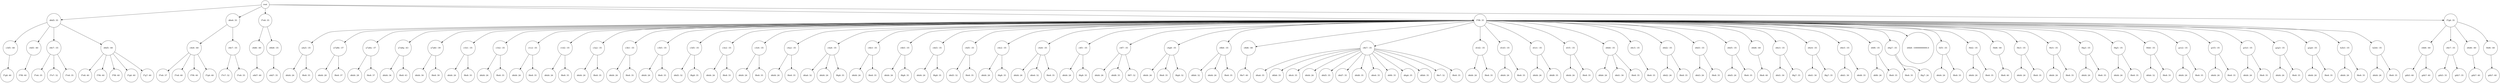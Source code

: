 digraph tree {
	"root" [label="root", shape=circle]
	"2N5/P1P2k2/8/3r4/P1BQ1B2/2N5/5PPP/2KR2NR" [label="d6d5: 35", shape=circle]
	"2N5/P1P2k2/4r3/8/P1BQ1B2/2N5/5PPP/2KR2NR" [label="d6e6: 35", shape=circle]
	"2N1k3/P1P5/3r4/8/P1BQ1B2/2N5/5PPP/2KR2NR" [label="f7e8: 35", shape=circle]
	"2N2k2/P1P5/3r4/8/P1BQ1B2/2N5/5PPP/2KR2NR" [label="f7f8: 35", shape=circle]
	"2N5/P1P5/3r2k1/8/P1BQ1B2/2N5/5PPP/2KR2NR" [label="f7g6: 35", shape=circle]
	"2N5/P1P2k2/8/3N4/P1BQ1B2/8/5PPP/2KR2NR" [label="c3d5: -40", shape=circle]
	"2N5/P1P2k2/8/3B4/P2Q1B2/2N5/5PPP/2KR2NR" [label="c4d5: -40", shape=circle]
	"8/P1P1Nk2/8/3r4/P1BQ1B2/2N5/5PPP/2KR2NR" [label="c8e7: -35", shape=circle]
	"2N5/P1P2k2/8/3Q4/P1B2B2/2N5/5PPP/2KR2NR" [label="d4d5: -40", shape=circle]
	"2N5/P1P2k2/4B3/8/P2Q1B2/2N5/5PPP/2KR2NR" [label="c4e6: -40", shape=circle]
	"8/P1P1Nk2/4r3/8/P1BQ1B2/2N5/5PPP/2KR2NR" [label="c8e7: -35", shape=circle]
	"4k3/P1P5/3N4/8/P1BQ1B2/2N5/5PPP/2KR2NR" [label="c8d6: -40", shape=circle]
	"2N1k2Q/P1P5/3r4/8/P1B2B2/2N5/5PPP/2KR2NR" [label="d4h8: -35", shape=circle]
	"2N2k2/P1P5/3r4/P7/2BQ1B2/2N5/5PPP/2KR2NR" [label="a4a5: -35", shape=circle]
	"B1N2k2/2P5/3r4/8/P1BQ1B2/2N5/5PPP/2KR2NR" [label="a7a8b: -37", shape=circle]
	"N1N2k2/2P5/3r4/8/P1BQ1B2/2N5/5PPP/2KR2NR" [label="a7a8n: -37", shape=circle]
	"Q1N2k2/2P5/3r4/8/P1BQ1B2/2N5/5PPP/2KR2NR" [label="a7a8q: -43", shape=circle]
	"R1N2k2/2P5/3r4/8/P1BQ1B2/2N5/5PPP/2KR2NR" [label="a7a8r: -39", shape=circle]
	"2N2k2/P1P5/3r4/8/P1BQ1B2/2N5/5PPP/1K1R2NR" [label="c1b1: -35", shape=circle]
	"2N2k2/P1P5/3r4/8/P1BQ1B2/2N5/1K3PPP/3R2NR" [label="c1b2: -35", shape=circle]
	"2N2k2/P1P5/3r4/8/P1BQ1B2/2N5/2K2PPP/3R2NR" [label="c1c2: -35", shape=circle]
	"2N2k2/P1P5/3r4/8/P1BQ1B2/2N5/3K1PPP/3R2NR" [label="c1d2: -35", shape=circle]
	"2N2k2/P1P5/3r4/8/P1BQ1B2/8/N4PPP/2KR2NR" [label="c3a2: -35", shape=circle]
	"2N2k2/P1P5/3r4/8/P1BQ1B2/8/5PPP/1NKR2NR" [label="c3b1: -35", shape=circle]
	"2N2k2/P1P5/3r4/1N6/P1BQ1B2/8/5PPP/2KR2NR" [label="c3b5: -35", shape=circle]
	"2N2k2/P1P5/3r4/3N4/P1BQ1B2/8/5PPP/2KR2NR" [label="c3d5: -35", shape=circle]
	"2N2k2/P1P5/3r4/8/P1BQ1B2/8/4NPPP/2KR2NR" [label="c3e2: -35", shape=circle]
	"2N2k2/P1P5/3r4/8/P1BQNB2/8/5PPP/2KR2NR" [label="c3e4: -35", shape=circle]
	"2N2k2/P1P5/3r4/8/P2Q1B2/2N5/B4PPP/2KR2NR" [label="c4a2: -35", shape=circle]
	"2N2k2/P1P5/B2r4/8/P2Q1B2/2N5/5PPP/2KR2NR" [label="c4a6: -35", shape=circle]
	"2N2k2/P1P5/3r4/8/P2Q1B2/1BN5/5PPP/2KR2NR" [label="c4b3: -35", shape=circle]
	"2N2k2/P1P5/3r4/1B6/P2Q1B2/2N5/5PPP/2KR2NR" [label="c4b5: -35", shape=circle]
	"2N2k2/P1P5/3r4/8/P2Q1B2/2NB4/5PPP/2KR2NR" [label="c4d3: -35", shape=circle]
	"2N2k2/P1P5/3r4/3B4/P2Q1B2/2N5/5PPP/2KR2NR" [label="c4d5: -35", shape=circle]
	"2N2k2/P1P5/3r4/8/P2Q1B2/2N5/4BPPP/2KR2NR" [label="c4e2: -35", shape=circle]
	"2N2k2/P1P5/3rB3/8/P2Q1B2/2N5/5PPP/2KR2NR" [label="c4e6: -35", shape=circle]
	"2N2k2/P1P5/3r4/8/P2Q1B2/2N5/5PPP/2KR1BNR" [label="c4f1: -35", shape=circle]
	"2N2k2/P1P2B2/3r4/8/P2Q1B2/2N5/5PPP/2KR2NR" [label="c4f7: -35", shape=circle]
	"2N2kB1/P1P5/3r4/8/P2Q1B2/2N5/5PPP/2KR2NR" [label="c4g8: -35", shape=circle]
	"5k2/P1P5/1N1r4/8/P1BQ1B2/2N5/5PPP/2KR2NR" [label="c8b6: -35", shape=circle]
	"5k2/P1P5/3N4/8/P1BQ1B2/2N5/5PPP/2KR2NR" [label="c8d6: -40", shape=circle]
	"5k2/P1P1N3/3r4/8/P1BQ1B2/2N5/5PPP/2KR2NR" [label="c8e7: -35", shape=circle]
	"2N2k2/P1P5/3r4/8/P1BQ1B2/2N5/3R1PPP/2K3NR" [label="d1d2: -35", shape=circle]
	"2N2k2/P1P5/3r4/8/P1BQ1B2/2NR4/5PPP/2K3NR" [label="d1d3: -35", shape=circle]
	"2N2k2/P1P5/3r4/8/P1BQ1B2/2N5/5PPP/2K1R1NR" [label="d1e1: -35", shape=circle]
	"2N2k2/P1P5/3r4/8/P1BQ1B2/2N5/5PPP/2K2RNR" [label="d1f1: -35", shape=circle]
	"2N2k2/P1P5/1Q1r4/8/P1B2B2/2N5/5PPP/2KR2NR" [label="d4b6: -35", shape=circle]
	"2N2k2/P1P5/3r4/2Q5/P1B2B2/2N5/5PPP/2KR2NR" [label="d4c5: -35", shape=circle]
	"2N2k2/P1P5/3r4/8/P1B2B2/2N5/3Q1PPP/2KR2NR" [label="d4d2: -35", shape=circle]
	"2N2k2/P1P5/3r4/8/P1B2B2/2NQ4/5PPP/2KR2NR" [label="d4d3: -35", shape=circle]
	"2N2k2/P1P5/3r4/3Q4/P1B2B2/2N5/5PPP/2KR2NR" [label="d4d5: -35", shape=circle]
	"2N2k2/P1P5/3Q4/8/P1B2B2/2N5/5PPP/2KR2NR" [label="d4d6: -40", shape=circle]
	"2N2k2/P1P5/3r4/8/P1B2B2/2N1Q3/5PPP/2KR2NR" [label="d4e3: -35", shape=circle]
	"2N2k2/P1P5/3r4/8/P1B1QB2/2N5/5PPP/2KR2NR" [label="d4e4: -35", shape=circle]
	"2N2k2/P1P5/3r4/4Q3/P1B2B2/2N5/5PPP/2KR2NR" [label="d4e5: -35", shape=circle]
	"2N2k2/P1P5/3r1Q2/8/P1B2B2/2N5/5PPP/2KR2NR" [label="d4f6: -35", shape=circle]
	"2N2k2/P1P3Q1/3r4/8/P1B2B2/2N5/5PPP/2KR2NR" [label="d4g7: -35", shape=circle]
	"2N2k1Q/P1P5/3r4/8/P1B2B2/2N5/5PPP/2KR2NR" [label="d4h8: -10000000000.0", shape=circle]
	"2N2k2/P1P5/3r4/8/P1BQ1B2/2N2P2/6PP/2KR2NR" [label="f2f3: -35", shape=circle]
	"2N2k2/P1P5/3r4/8/P1BQ4/2N5/3B1PPP/2KR2NR" [label="f4d2: -35", shape=circle]
	"2N2k2/P1P5/3B4/8/P1BQ4/2N5/5PPP/2KR2NR" [label="f4d6: -40", shape=circle]
	"2N2k2/P1P5/3r4/8/P1BQ4/2N1B3/5PPP/2KR2NR" [label="f4e3: -35", shape=circle]
	"2N2k2/P1P5/3r4/4B3/P1BQ4/2N5/5PPP/2KR2NR" [label="f4e5: -35", shape=circle]
	"2N2k2/P1P5/3r4/8/P1BQ4/2N3B1/5PPP/2KR2NR" [label="f4g3: -35", shape=circle]
	"2N2k2/P1P5/3r4/6B1/P1BQ4/2N5/5PPP/2KR2NR" [label="f4g5: -35", shape=circle]
	"2N2k2/P1P5/3r3B/8/P1BQ4/2N5/5PPP/2KR2NR" [label="f4h6: -35", shape=circle]
	"2N2k2/P1P5/3r4/8/P1BQ1B2/2N5/4NPPP/2KR3R" [label="g1e2: -35", shape=circle]
	"2N2k2/P1P5/3r4/8/P1BQ1B2/2N2N2/5PPP/2KR3R" [label="g1f3: -35", shape=circle]
	"2N2k2/P1P5/3r4/8/P1BQ1B2/2N4N/5PPP/2KR3R" [label="g1h3: -35", shape=circle]
	"2N2k2/P1P5/3r4/8/P1BQ1B2/2N3P1/5P1P/2KR2NR" [label="g2g3: -35", shape=circle]
	"2N2k2/P1P5/3r4/8/P1BQ1BP1/2N5/5P1P/2KR2NR" [label="g2g4: -35", shape=circle]
	"2N2k2/P1P5/3r4/8/P1BQ1B2/2N4P/5PP1/2KR2NR" [label="h2h3: -35", shape=circle]
	"2N2k2/P1P5/3r4/8/P1BQ1B1P/2N5/5PP1/2KR2NR" [label="h2h4: -35", shape=circle]
	"8/P1P5/3N2k1/8/P1BQ1B2/2N5/5PPP/2KR2NR" [label="c8d6: -40", shape=circle]
	"8/P1P1N3/3r2k1/8/P1BQ1B2/2N5/5PPP/2KR2NR" [label="c8e7: -35", shape=circle]
	"2N5/P1P5/3Q2k1/8/P1B2B2/2N5/5PPP/2KR2NR" [label="d4d6: -40", shape=circle]
	"2N5/P1P5/3B2k1/8/P1BQ4/2N5/5PPP/2KR2NR" [label="f4d6: -40", shape=circle]
	"2N3k1/P1P5/8/3N4/P1BQ1B2/8/5PPP/2KR2NR" [label="f7g8: 40", shape=circle]
	"2N2k2/P1P5/8/3B4/P2Q1B2/2N5/5PPP/2KR2NR" [label="f7f8: 40", shape=circle]
	"8/P1P1N3/4k3/3r4/P1BQ1B2/2N5/5PPP/2KR2NR" [label="f7e6: 35", shape=circle]
	"8/P1P1k3/8/3r4/P1BQ1B2/2N5/5PPP/2KR2NR" [label="f7e7: 32", shape=circle]
	"4k3/P1P1N3/8/3r4/P1BQ1B2/2N5/5PPP/2KR2NR" [label="f7e8: 35", shape=circle]
	"2N1k3/P1P5/8/3Q4/P1B2B2/2N5/5PPP/2KR2NR" [label="f7e8: 40", shape=circle]
	"2N5/P1P5/5k2/3Q4/P1B2B2/2N5/5PPP/2KR2NR" [label="f7f6: 40", shape=circle]
	"2N2k2/P1P5/8/3Q4/P1B2B2/2N5/5PPP/2KR2NR" [label="f7f8: 40", shape=circle]
	"2N5/P1P5/6k1/3Q4/P1B2B2/2N5/5PPP/2KR2NR" [label="f7g6: 40", shape=circle]
	"2N5/P1P3k1/8/3Q4/P1B2B2/2N5/5PPP/2KR2NR" [label="f7g7: 40", shape=circle]
	"2N5/P1P5/4k3/8/P2Q1B2/2N5/5PPP/2KR2NR" [label="f7e6: 37", shape=circle]
	"2N1k3/P1P5/4B3/8/P2Q1B2/2N5/5PPP/2KR2NR" [label="f7e8: 40", shape=circle]
	"2N2k2/P1P5/4B3/8/P2Q1B2/2N5/5PPP/2KR2NR" [label="f7f8: 40", shape=circle]
	"2N5/P1P5/4B1k1/8/P2Q1B2/2N5/5PPP/2KR2NR" [label="f7g6: 40", shape=circle]
	"8/P1P1k3/4r3/8/P1BQ1B2/2N5/5PPP/2KR2NR" [label="f7e7: 32", shape=circle]
	"4k3/P1P1N3/4r3/8/P1BQ1B2/2N5/5PPP/2KR2NR" [label="f7e8: 35", shape=circle]
	"8/P1Pk4/3N4/8/P1BQ1B2/2N5/5PPP/2KR2NR" [label="e8d7: 40", shape=circle]
	"2N4Q/P1Pk4/3r4/8/P1B2B2/2N5/5PPP/2KR2NR" [label="e8d7: 35", shape=circle]
	"2N2k2/P1P5/8/P7/2Br1B2/2N5/5PPP/2KR2NR" [label="d6d4: 26", shape=circle]
	"2N1k3/P1P5/3r4/P7/2BQ1B2/2N5/5PPP/2KR2NR" [label="f8e8: 35", shape=circle]
	"B1N2k2/2P5/8/8/P1Br1B2/2N5/5PPP/2KR2NR" [label="d6d4: 28", shape=circle]
	"B1N1k3/2P5/3r4/8/P1BQ1B2/2N5/5PPP/2KR2NR" [label="f8e8: 37", shape=circle]
	"N1N2k2/2P5/8/8/P1Br1B2/2N5/5PPP/2KR2NR" [label="d6d4: 28", shape=circle]
	"N1N1k3/2P5/3r4/8/P1BQ1B2/2N5/5PPP/2KR2NR" [label="f8e8: 37", shape=circle]
	"Q1N2k2/2P5/8/8/P1Br1B2/2N5/5PPP/2KR2NR" [label="d6d4: 34", shape=circle]
	"Q1N1k3/2P5/3r4/8/P1BQ1B2/2N5/5PPP/2KR2NR" [label="f8e8: 43", shape=circle]
	"R1N2k2/2P5/8/8/P1Br1B2/2N5/5PPP/2KR2NR" [label="d6d4: 30", shape=circle]
	"R1N1k3/2P5/3r4/8/P1BQ1B2/2N5/5PPP/2KR2NR" [label="f8e8: 39", shape=circle]
	"2N2k2/P1P5/8/8/P1Br1B2/2N5/5PPP/1K1R2NR" [label="d6d4: 26", shape=circle]
	"2N1k3/P1P5/3r4/8/P1BQ1B2/2N5/5PPP/1K1R2NR" [label="f8e8: 35", shape=circle]
	"2N2k2/P1P5/8/8/P1Br1B2/2N5/1K3PPP/3R2NR" [label="d6d4: 26", shape=circle]
	"2N1k3/P1P5/3r4/8/P1BQ1B2/2N5/1K3PPP/3R2NR" [label="f8e8: 35", shape=circle]
	"2N2k2/P1P5/8/8/P1Br1B2/2N5/2K2PPP/3R2NR" [label="d6d4: 26", shape=circle]
	"2N1k3/P1P5/3r4/8/P1BQ1B2/2N5/2K2PPP/3R2NR" [label="f8e8: 35", shape=circle]
	"2N2k2/P1P5/8/8/P1Br1B2/2N5/3K1PPP/3R2NR" [label="d6d4: 26", shape=circle]
	"2N1k3/P1P5/3r4/8/P1BQ1B2/2N5/3K1PPP/3R2NR" [label="f8e8: 35", shape=circle]
	"2N2k2/P1P5/8/8/P1Br1B2/8/N4PPP/2KR2NR" [label="d6d4: 26", shape=circle]
	"2N1k3/P1P5/3r4/8/P1BQ1B2/8/N4PPP/2KR2NR" [label="f8e8: 35", shape=circle]
	"2N2k2/P1P5/8/8/P1Br1B2/8/5PPP/1NKR2NR" [label="d6d4: 26", shape=circle]
	"2N1k3/P1P5/3r4/8/P1BQ1B2/8/5PPP/1NKR2NR" [label="f8e8: 35", shape=circle]
	"2N2k2/P1P5/8/1N6/P1Br1B2/8/5PPP/2KR2NR" [label="d6d4: 26", shape=circle]
	"2N1k3/P1P5/3r4/1N6/P1BQ1B2/8/5PPP/2KR2NR" [label="f8e8: 35", shape=circle]
	"2N2k2/P1P5/8/3r4/P1BQ1B2/8/5PPP/2KR2NR" [label="d6d5: 32", shape=circle]
	"2N3k1/P1P5/3r4/3N4/P1BQ1B2/8/5PPP/2KR2NR" [label="f8g8: 35", shape=circle]
	"2N2k2/P1P5/8/8/P1Br1B2/8/4NPPP/2KR2NR" [label="d6d4: 26", shape=circle]
	"2N1k3/P1P5/3r4/8/P1BQ1B2/8/4NPPP/2KR2NR" [label="f8e8: 35", shape=circle]
	"2N2k2/P1P5/8/8/P1BrNB2/8/5PPP/2KR2NR" [label="d6d4: 26", shape=circle]
	"2N1k3/P1P5/3r4/8/P1BQNB2/8/5PPP/2KR2NR" [label="f8e8: 35", shape=circle]
	"2N2k2/P1P5/8/8/P2r1B2/2N5/B4PPP/2KR2NR" [label="d6d4: 26", shape=circle]
	"2N1k3/P1P5/3r4/8/P2Q1B2/2N5/B4PPP/2KR2NR" [label="f8e8: 35", shape=circle]
	"2N2k2/P1P5/r7/8/P2Q1B2/2N5/5PPP/2KR2NR" [label="d6a6: 32", shape=circle]
	"2N2k2/P1P5/B7/8/P2r1B2/2N5/5PPP/2KR2NR" [label="d6d4: 26", shape=circle]
	"2N3k1/P1P5/B2r4/8/P2Q1B2/2N5/5PPP/2KR2NR" [label="f8g8: 35", shape=circle]
	"2N2k2/P1P5/8/8/P2r1B2/1BN5/5PPP/2KR2NR" [label="d6d4: 26", shape=circle]
	"2N1k3/P1P5/3r4/8/P2Q1B2/1BN5/5PPP/2KR2NR" [label="f8e8: 35", shape=circle]
	"2N2k2/P1P5/8/1B6/P2r1B2/2N5/5PPP/2KR2NR" [label="d6d4: 26", shape=circle]
	"2N3k1/P1P5/3r4/1B6/P2Q1B2/2N5/5PPP/2KR2NR" [label="f8g8: 35", shape=circle]
	"2N2k2/P1P5/8/8/P2r1B2/2NB4/5PPP/2KR2NR" [label="d6d4: 26", shape=circle]
	"2N3k1/P1P5/3r4/8/P2Q1B2/2NB4/5PPP/2KR2NR" [label="f8g8: 35", shape=circle]
	"2N2k2/P1P5/8/3r4/P2Q1B2/2N5/5PPP/2KR2NR" [label="d6d5: 32", shape=circle]
	"2N1k3/P1P5/3r4/3B4/P2Q1B2/2N5/5PPP/2KR2NR" [label="f8e8: 35", shape=circle]
	"2N2k2/P1P5/8/8/P2r1B2/2N5/4BPPP/2KR2NR" [label="d6d4: 26", shape=circle]
	"2N3k1/P1P5/3r4/8/P2Q1B2/2N5/4BPPP/2KR2NR" [label="f8g8: 35", shape=circle]
	"2N2k2/P1P5/4B3/8/P2r1B2/2N5/5PPP/2KR2NR" [label="d6d4: 26", shape=circle]
	"2N2k2/P1P5/4r3/8/P2Q1B2/2N5/5PPP/2KR2NR" [label="d6e6: 32", shape=circle]
	"2N1k3/P1P5/3rB3/8/P2Q1B2/2N5/5PPP/2KR2NR" [label="f8e8: 35", shape=circle]
	"2N2k2/P1P5/8/8/P2r1B2/2N5/5PPP/2KR1BNR" [label="d6d4: 26", shape=circle]
	"2N3k1/P1P5/3r4/8/P2Q1B2/2N5/5PPP/2KR1BNR" [label="f8g8: 35", shape=circle]
	"2N2k2/P1P2B2/8/8/P2r1B2/2N5/5PPP/2KR2NR" [label="d6d4: 26", shape=circle]
	"2Nr1k2/P1P2B2/8/8/P2Q1B2/2N5/5PPP/2KR2NR" [label="d6d8: 35", shape=circle]
	"2N5/P1P2k2/3r4/8/P2Q1B2/2N5/5PPP/2KR2NR" [label="f8f7: 32", shape=circle]
	"2N2kB1/P1P5/8/8/P2r1B2/2N5/5PPP/2KR2NR" [label="d6d4: 26", shape=circle]
	"2N1k1B1/P1P5/3r4/8/P2Q1B2/2N5/5PPP/2KR2NR" [label="f8e8: 35", shape=circle]
	"2N3k1/P1P5/3r4/8/P2Q1B2/2N5/5PPP/2KR2NR" [label="f8g8: 32", shape=circle]
	"5k2/P1P5/1r6/8/P1BQ1B2/2N5/5PPP/2KR2NR" [label="d6b6: 32", shape=circle]
	"5k2/P1P5/1N6/8/P1Br1B2/2N5/5PPP/2KR2NR" [label="d6d4: 26", shape=circle]
	"4k3/P1P5/1N1r4/8/P1BQ1B2/2N5/5PPP/2KR2NR" [label="f8e8: 35", shape=circle]
	"8/P1P1k3/3N4/8/P1BQ1B2/2N5/5PPP/2KR2NR" [label="f8e7: 40", shape=circle]
	"5k2/P1P1N3/r7/8/P1BQ1B2/2N5/5PPP/2KR2NR" [label="d6a6: 35", shape=circle]
	"5k2/P1P1N3/1r6/8/P1BQ1B2/2N5/5PPP/2KR2NR" [label="d6b6: 35", shape=circle]
	"5k2/P1P1N3/2r5/8/P1BQ1B2/2N5/5PPP/2KR2NR" [label="d6c6: 35", shape=circle]
	"5k2/P1P1N3/8/8/P1Br1B2/2N5/5PPP/2KR2NR" [label="d6d4: 26", shape=circle]
	"5k2/P1P1N3/8/3r4/P1BQ1B2/2N5/5PPP/2KR2NR" [label="d6d5: 35", shape=circle]
	"5k2/P1PrN3/8/8/P1BQ1B2/2N5/5PPP/2KR2NR" [label="d6d7: 35", shape=circle]
	"3r1k2/P1P1N3/8/8/P1BQ1B2/2N5/5PPP/2KR2NR" [label="d6d8: 35", shape=circle]
	"5k2/P1P1N3/4r3/8/P1BQ1B2/2N5/5PPP/2KR2NR" [label="d6e6: 35", shape=circle]
	"5k2/P1P1N3/5r2/8/P1BQ1B2/2N5/5PPP/2KR2NR" [label="d6f6: 35", shape=circle]
	"5k2/P1P1N3/6r1/8/P1BQ1B2/2N5/5PPP/2KR2NR" [label="d6g6: 35", shape=circle]
	"5k2/P1P1N3/7r/8/P1BQ1B2/2N5/5PPP/2KR2NR" [label="d6h6: 35", shape=circle]
	"8/P1P1k3/3r4/8/P1BQ1B2/2N5/5PPP/2KR2NR" [label="f8e7: 32", shape=circle]
	"4k3/P1P1N3/3r4/8/P1BQ1B2/2N5/5PPP/2KR2NR" [label="f8e8: 35", shape=circle]
	"2N2k2/P1P5/8/8/P1Br1B2/2N5/3R1PPP/2K3NR" [label="d6d4: 26", shape=circle]
	"2N1k3/P1P5/3r4/8/P1BQ1B2/2N5/3R1PPP/2K3NR" [label="f8e8: 35", shape=circle]
	"2N2k2/P1P5/8/8/P1Br1B2/2NR4/5PPP/2K3NR" [label="d6d4: 26", shape=circle]
	"2N1k3/P1P5/3r4/8/P1BQ1B2/2NR4/5PPP/2K3NR" [label="f8e8: 35", shape=circle]
	"2N2k2/P1P5/8/8/P1Br1B2/2N5/5PPP/2K1R1NR" [label="d6d4: 26", shape=circle]
	"2Nr1k2/P1P5/8/8/P1BQ1B2/2N5/5PPP/2K1R1NR" [label="d6d8: 35", shape=circle]
	"2N2k2/P1P5/8/8/P1Br1B2/2N5/5PPP/2K2RNR" [label="d6d4: 26", shape=circle]
	"2N1k3/P1P5/3r4/8/P1BQ1B2/2N5/5PPP/2K2RNR" [label="f8e8: 35", shape=circle]
	"2N2k2/P1P5/1r6/8/P1B2B2/2N5/5PPP/2KR2NR" [label="d6b6: 26", shape=circle]
	"2N2k2/P1P5/1Q6/8/P1B2B2/2N5/5PPP/2Kr2NR" [label="d6d1: 30", shape=circle]
	"2N1k3/P1P5/1Q1r4/8/P1B2B2/2N5/5PPP/2KR2NR" [label="f8e8: 35", shape=circle]
	"2N1k3/P1P5/3r4/2Q5/P1B2B2/2N5/5PPP/2KR2NR" [label="f8e8: 35", shape=circle]
	"2N2k2/P1P5/8/8/P1B2B2/2N5/3r1PPP/2KR2NR" [label="d6d2: 26", shape=circle]
	"2N1k3/P1P5/3r4/8/P1B2B2/2N5/3Q1PPP/2KR2NR" [label="f8e8: 35", shape=circle]
	"2N2k2/P1P5/8/8/P1B2B2/2Nr4/5PPP/2KR2NR" [label="d6d3: 26", shape=circle]
	"2N1k3/P1P5/3r4/8/P1B2B2/2NQ4/5PPP/2KR2NR" [label="f8e8: 35", shape=circle]
	"2N2k2/P1P5/8/3r4/P1B2B2/2N5/5PPP/2KR2NR" [label="d6d5: 26", shape=circle]
	"2N1k3/P1P5/3r4/3Q4/P1B2B2/2N5/5PPP/2KR2NR" [label="f8e8: 35", shape=circle]
	"2N1k3/P1P5/3Q4/8/P1B2B2/2N5/5PPP/2KR2NR" [label="f8e8: 40", shape=circle]
	"2N2k2/P1P5/8/8/P1B2B2/2N1Q3/5PPP/2Kr2NR" [label="d6d1: 30", shape=circle]
	"2N5/P1P3k1/3r4/8/P1B2B2/2N1Q3/5PPP/2KR2NR" [label="f8g7: 35", shape=circle]
	"2N2k2/P1P5/8/8/P1B1QB2/2N5/5PPP/2Kr2NR" [label="d6d1: 30", shape=circle]
	"2N5/P1P3k1/3r4/8/P1B1QB2/2N5/5PPP/2KR2NR" [label="f8g7: 35", shape=circle]
	"2N2k2/P1P5/8/4Q3/P1B2B2/2N5/5PPP/2Kr2NR" [label="d6d1: 30", shape=circle]
	"2Nr1k2/P1P5/8/4Q3/P1B2B2/2N5/5PPP/2KR2NR" [label="d6d8: 35", shape=circle]
	"2N2k2/P1P5/5r2/8/P1B2B2/2N5/5PPP/2KR2NR" [label="d6f6: 26", shape=circle]
	"2N1k3/P1P5/3r1Q2/8/P1B2B2/2N5/5PPP/2KR2NR" [label="f8e8: 35", shape=circle]
	"2N1k3/P1P3Q1/3r4/8/P1B2B2/2N5/5PPP/2KR2NR" [label="f8e8: 35", shape=circle]
	"2N5/P1P3k1/3r4/8/P1B2B2/2N5/5PPP/2KR2NR" [label="f8g7: 26", shape=circle]
	"2N2k2/P1P5/8/8/P1Br1B2/2N2P2/6PP/2KR2NR" [label="d6d4: 26", shape=circle]
	"2N1k3/P1P5/3r4/8/P1BQ1B2/2N2P2/6PP/2KR2NR" [label="f8e8: 35", shape=circle]
	"2N2k2/P1P5/8/8/P1Br4/2N5/3B1PPP/2KR2NR" [label="d6d4: 26", shape=circle]
	"2N1k3/P1P5/3r4/8/P1BQ4/2N5/3B1PPP/2KR2NR" [label="f8e8: 35", shape=circle]
	"2N1k3/P1P5/3B4/8/P1BQ4/2N5/5PPP/2KR2NR" [label="f8e8: 40", shape=circle]
	"2N2k2/P1P5/8/8/P1Br4/2N1B3/5PPP/2KR2NR" [label="d6d4: 26", shape=circle]
	"2N1k3/P1P5/3r4/8/P1BQ4/2N1B3/5PPP/2KR2NR" [label="f8e8: 35", shape=circle]
	"2N2k2/P1P5/8/4B3/P1Br4/2N5/5PPP/2KR2NR" [label="d6d4: 26", shape=circle]
	"2N1k3/P1P5/3r4/4B3/P1BQ4/2N5/5PPP/2KR2NR" [label="f8e8: 35", shape=circle]
	"2N2k2/P1P5/8/8/P1Br4/2N3B1/5PPP/2KR2NR" [label="d6d4: 26", shape=circle]
	"2N1k3/P1P5/3r4/8/P1BQ4/2N3B1/5PPP/2KR2NR" [label="f8e8: 35", shape=circle]
	"2N2k2/P1P5/8/6B1/P1Br4/2N5/5PPP/2KR2NR" [label="d6d4: 26", shape=circle]
	"2N1k3/P1P5/3r4/6B1/P1BQ4/2N5/5PPP/2KR2NR" [label="f8e8: 35", shape=circle]
	"2N2k2/P1P5/7r/8/P1BQ4/2N5/5PPP/2KR2NR" [label="d6h6: 32", shape=circle]
	"2N1k3/P1P5/3r3B/8/P1BQ4/2N5/5PPP/2KR2NR" [label="f8e8: 35", shape=circle]
	"2N2k2/P1P5/8/8/P1Br1B2/2N5/4NPPP/2KR3R" [label="d6d4: 26", shape=circle]
	"2N1k3/P1P5/3r4/8/P1BQ1B2/2N5/4NPPP/2KR3R" [label="f8e8: 35", shape=circle]
	"2N2k2/P1P5/8/8/P1Br1B2/2N2N2/5PPP/2KR3R" [label="d6d4: 26", shape=circle]
	"2N1k3/P1P5/3r4/8/P1BQ1B2/2N2N2/5PPP/2KR3R" [label="f8e8: 35", shape=circle]
	"2N2k2/P1P5/8/8/P1Br1B2/2N4N/5PPP/2KR3R" [label="d6d4: 26", shape=circle]
	"2N1k3/P1P5/3r4/8/P1BQ1B2/2N4N/5PPP/2KR3R" [label="f8e8: 35", shape=circle]
	"2N2k2/P1P5/8/8/P1Br1B2/2N3P1/5P1P/2KR2NR" [label="d6d4: 26", shape=circle]
	"2N1k3/P1P5/3r4/8/P1BQ1B2/2N3P1/5P1P/2KR2NR" [label="f8e8: 35", shape=circle]
	"2N2k2/P1P5/8/8/P1Br1BP1/2N5/5P1P/2KR2NR" [label="d6d4: 26", shape=circle]
	"2N1k3/P1P5/3r4/8/P1BQ1BP1/2N5/5P1P/2KR2NR" [label="f8e8: 35", shape=circle]
	"2N2k2/P1P5/8/8/P1Br1B2/2N4P/5PP1/2KR2NR" [label="d6d4: 26", shape=circle]
	"2N1k3/P1P5/3r4/8/P1BQ1B2/2N4P/5PP1/2KR2NR" [label="f8e8: 35", shape=circle]
	"2N2k2/P1P5/8/8/P1Br1B1P/2N5/5PP1/2KR2NR" [label="d6d4: 26", shape=circle]
	"2N1k3/P1P5/3r4/8/P1BQ1B1P/2N5/5PP1/2KR2NR" [label="f8e8: 35", shape=circle]
	"8/P1P5/3N4/7k/P1BQ1B2/2N5/5PPP/2KR2NR" [label="g6h5: 40", shape=circle]
	"8/P1P4k/3N4/8/P1BQ1B2/2N5/5PPP/2KR2NR" [label="g6h7: 40", shape=circle]
	"8/P1P1N3/3r4/7k/P1BQ1B2/2N5/5PPP/2KR2NR" [label="g6h5: 35", shape=circle]
	"8/P1P1N2k/3r4/8/P1BQ1B2/2N5/5PPP/2KR2NR" [label="g6h7: 35", shape=circle]
	"2N5/P1P4k/3Q4/8/P1B2B2/2N5/5PPP/2KR2NR" [label="g6h7: 40", shape=circle]
	"2N5/P1P4k/3B4/8/P1BQ4/2N5/5PPP/2KR2NR" [label="g6h7: 40", shape=circle]

	"root" -> "2N2k2/P1P5/3r4/8/P1BQ1B2/2N5/5PPP/2KR2NR"
	"root" -> "2N1k3/P1P5/3r4/8/P1BQ1B2/2N5/5PPP/2KR2NR"
	"root" -> "2N5/P1P5/3r2k1/8/P1BQ1B2/2N5/5PPP/2KR2NR"
	"root" -> "2N5/P1P2k2/4r3/8/P1BQ1B2/2N5/5PPP/2KR2NR"
	"root" -> "2N5/P1P2k2/8/3r4/P1BQ1B2/2N5/5PPP/2KR2NR"
	"2N5/P1P2k2/8/3r4/P1BQ1B2/2N5/5PPP/2KR2NR" -> "2N5/P1P2k2/8/3Q4/P1B2B2/2N5/5PPP/2KR2NR"
	"2N5/P1P2k2/8/3r4/P1BQ1B2/2N5/5PPP/2KR2NR" -> "2N5/P1P2k2/8/3B4/P2Q1B2/2N5/5PPP/2KR2NR"
	"2N5/P1P2k2/8/3r4/P1BQ1B2/2N5/5PPP/2KR2NR" -> "2N5/P1P2k2/8/3N4/P1BQ1B2/8/5PPP/2KR2NR"
	"2N5/P1P2k2/8/3r4/P1BQ1B2/2N5/5PPP/2KR2NR" -> "8/P1P1Nk2/8/3r4/P1BQ1B2/2N5/5PPP/2KR2NR"
	"2N5/P1P2k2/4r3/8/P1BQ1B2/2N5/5PPP/2KR2NR" -> "2N5/P1P2k2/4B3/8/P2Q1B2/2N5/5PPP/2KR2NR"
	"2N5/P1P2k2/4r3/8/P1BQ1B2/2N5/5PPP/2KR2NR" -> "8/P1P1Nk2/4r3/8/P1BQ1B2/2N5/5PPP/2KR2NR"
	"2N1k3/P1P5/3r4/8/P1BQ1B2/2N5/5PPP/2KR2NR" -> "4k3/P1P5/3N4/8/P1BQ1B2/2N5/5PPP/2KR2NR"
	"2N1k3/P1P5/3r4/8/P1BQ1B2/2N5/5PPP/2KR2NR" -> "2N1k2Q/P1P5/3r4/8/P1B2B2/2N5/5PPP/2KR2NR"
	"2N2k2/P1P5/3r4/8/P1BQ1B2/2N5/5PPP/2KR2NR" -> "5k2/P1P5/3N4/8/P1BQ1B2/2N5/5PPP/2KR2NR"
	"2N2k2/P1P5/3r4/8/P1BQ1B2/2N5/5PPP/2KR2NR" -> "2N2k2/P1P5/3B4/8/P1BQ4/2N5/5PPP/2KR2NR"
	"2N2k2/P1P5/3r4/8/P1BQ1B2/2N5/5PPP/2KR2NR" -> "2N2k2/P1P5/3Q4/8/P1B2B2/2N5/5PPP/2KR2NR"
	"2N2k2/P1P5/3r4/8/P1BQ1B2/2N5/5PPP/2KR2NR" -> "5k2/P1P1N3/3r4/8/P1BQ1B2/2N5/5PPP/2KR2NR"
	"2N2k2/P1P5/3r4/8/P1BQ1B2/2N5/5PPP/2KR2NR" -> "5k2/P1P5/1N1r4/8/P1BQ1B2/2N5/5PPP/2KR2NR"
	"2N2k2/P1P5/3r4/8/P1BQ1B2/2N5/5PPP/2KR2NR" -> "2N2k2/P1P5/3r3B/8/P1BQ4/2N5/5PPP/2KR2NR"
	"2N2k2/P1P5/3r4/8/P1BQ1B2/2N5/5PPP/2KR2NR" -> "2N2k2/P1P5/3r4/6B1/P1BQ4/2N5/5PPP/2KR2NR"
	"2N2k2/P1P5/3r4/8/P1BQ1B2/2N5/5PPP/2KR2NR" -> "2N2k2/P1P5/3r4/4B3/P1BQ4/2N5/5PPP/2KR2NR"
	"2N2k2/P1P5/3r4/8/P1BQ1B2/2N5/5PPP/2KR2NR" -> "2N2k2/P1P5/3r4/8/P1BQ4/2N3B1/5PPP/2KR2NR"
	"2N2k2/P1P5/3r4/8/P1BQ1B2/2N5/5PPP/2KR2NR" -> "2N2k2/P1P5/3r4/8/P1BQ4/2N1B3/5PPP/2KR2NR"
	"2N2k2/P1P5/3r4/8/P1BQ1B2/2N5/5PPP/2KR2NR" -> "2N2k2/P1P5/3r4/8/P1BQ4/2N5/3B1PPP/2KR2NR"
	"2N2k2/P1P5/3r4/8/P1BQ1B2/2N5/5PPP/2KR2NR" -> "2N2k1Q/P1P5/3r4/8/P1B2B2/2N5/5PPP/2KR2NR"
	"2N2k2/P1P5/3r4/8/P1BQ1B2/2N5/5PPP/2KR2NR" -> "2N2k2/P1P3Q1/3r4/8/P1B2B2/2N5/5PPP/2KR2NR"
	"2N2k2/P1P5/3r4/8/P1BQ1B2/2N5/5PPP/2KR2NR" -> "2N2k2/P1P5/3r1Q2/8/P1B2B2/2N5/5PPP/2KR2NR"
	"2N2k2/P1P5/3r4/8/P1BQ1B2/2N5/5PPP/2KR2NR" -> "2N2k2/P1P5/1Q1r4/8/P1B2B2/2N5/5PPP/2KR2NR"
	"2N2k2/P1P5/3r4/8/P1BQ1B2/2N5/5PPP/2KR2NR" -> "2N2k2/P1P5/3r4/4Q3/P1B2B2/2N5/5PPP/2KR2NR"
	"2N2k2/P1P5/3r4/8/P1BQ1B2/2N5/5PPP/2KR2NR" -> "2N2k2/P1P5/3r4/3Q4/P1B2B2/2N5/5PPP/2KR2NR"
	"2N2k2/P1P5/3r4/8/P1BQ1B2/2N5/5PPP/2KR2NR" -> "2N2k2/P1P5/3r4/2Q5/P1B2B2/2N5/5PPP/2KR2NR"
	"2N2k2/P1P5/3r4/8/P1BQ1B2/2N5/5PPP/2KR2NR" -> "2N2k2/P1P5/3r4/8/P1B1QB2/2N5/5PPP/2KR2NR"
	"2N2k2/P1P5/3r4/8/P1BQ1B2/2N5/5PPP/2KR2NR" -> "2N2k2/P1P5/3r4/8/P1B2B2/2N1Q3/5PPP/2KR2NR"
	"2N2k2/P1P5/3r4/8/P1BQ1B2/2N5/5PPP/2KR2NR" -> "2N2k2/P1P5/3r4/8/P1B2B2/2NQ4/5PPP/2KR2NR"
	"2N2k2/P1P5/3r4/8/P1BQ1B2/2N5/5PPP/2KR2NR" -> "2N2k2/P1P5/3r4/8/P1B2B2/2N5/3Q1PPP/2KR2NR"
	"2N2k2/P1P5/3r4/8/P1BQ1B2/2N5/5PPP/2KR2NR" -> "2N2kB1/P1P5/3r4/8/P2Q1B2/2N5/5PPP/2KR2NR"
	"2N2k2/P1P5/3r4/8/P1BQ1B2/2N5/5PPP/2KR2NR" -> "2N2k2/P1P2B2/3r4/8/P2Q1B2/2N5/5PPP/2KR2NR"
	"2N2k2/P1P5/3r4/8/P1BQ1B2/2N5/5PPP/2KR2NR" -> "2N2k2/P1P5/3rB3/8/P2Q1B2/2N5/5PPP/2KR2NR"
	"2N2k2/P1P5/3r4/8/P1BQ1B2/2N5/5PPP/2KR2NR" -> "2N2k2/P1P5/B2r4/8/P2Q1B2/2N5/5PPP/2KR2NR"
	"2N2k2/P1P5/3r4/8/P1BQ1B2/2N5/5PPP/2KR2NR" -> "2N2k2/P1P5/3r4/3B4/P2Q1B2/2N5/5PPP/2KR2NR"
	"2N2k2/P1P5/3r4/8/P1BQ1B2/2N5/5PPP/2KR2NR" -> "2N2k2/P1P5/3r4/1B6/P2Q1B2/2N5/5PPP/2KR2NR"
	"2N2k2/P1P5/3r4/8/P1BQ1B2/2N5/5PPP/2KR2NR" -> "2N2k2/P1P5/3r4/8/P2Q1B2/2NB4/5PPP/2KR2NR"
	"2N2k2/P1P5/3r4/8/P1BQ1B2/2N5/5PPP/2KR2NR" -> "2N2k2/P1P5/3r4/8/P2Q1B2/1BN5/5PPP/2KR2NR"
	"2N2k2/P1P5/3r4/8/P1BQ1B2/2N5/5PPP/2KR2NR" -> "2N2k2/P1P5/3r4/8/P2Q1B2/2N5/4BPPP/2KR2NR"
	"2N2k2/P1P5/3r4/8/P1BQ1B2/2N5/5PPP/2KR2NR" -> "2N2k2/P1P5/3r4/8/P2Q1B2/2N5/B4PPP/2KR2NR"
	"2N2k2/P1P5/3r4/8/P1BQ1B2/2N5/5PPP/2KR2NR" -> "2N2k2/P1P5/3r4/8/P2Q1B2/2N5/5PPP/2KR1BNR"
	"2N2k2/P1P5/3r4/8/P1BQ1B2/2N5/5PPP/2KR2NR" -> "2N2k2/P1P5/3r4/3N4/P1BQ1B2/8/5PPP/2KR2NR"
	"2N2k2/P1P5/3r4/8/P1BQ1B2/2N5/5PPP/2KR2NR" -> "2N2k2/P1P5/3r4/1N6/P1BQ1B2/8/5PPP/2KR2NR"
	"2N2k2/P1P5/3r4/8/P1BQ1B2/2N5/5PPP/2KR2NR" -> "2N2k2/P1P5/3r4/8/P1BQNB2/8/5PPP/2KR2NR"
	"2N2k2/P1P5/3r4/8/P1BQ1B2/2N5/5PPP/2KR2NR" -> "2N2k2/P1P5/3r4/8/P1BQ1B2/8/4NPPP/2KR2NR"
	"2N2k2/P1P5/3r4/8/P1BQ1B2/2N5/5PPP/2KR2NR" -> "2N2k2/P1P5/3r4/8/P1BQ1B2/8/N4PPP/2KR2NR"
	"2N2k2/P1P5/3r4/8/P1BQ1B2/2N5/5PPP/2KR2NR" -> "2N2k2/P1P5/3r4/8/P1BQ1B2/8/5PPP/1NKR2NR"
	"2N2k2/P1P5/3r4/8/P1BQ1B2/2N5/5PPP/2KR2NR" -> "2N2k2/P1P5/3r4/8/P1BQ1B2/2N4N/5PPP/2KR3R"
	"2N2k2/P1P5/3r4/8/P1BQ1B2/2N5/5PPP/2KR2NR" -> "2N2k2/P1P5/3r4/8/P1BQ1B2/2N2N2/5PPP/2KR3R"
	"2N2k2/P1P5/3r4/8/P1BQ1B2/2N5/5PPP/2KR2NR" -> "2N2k2/P1P5/3r4/8/P1BQ1B2/2N5/4NPPP/2KR3R"
	"2N2k2/P1P5/3r4/8/P1BQ1B2/2N5/5PPP/2KR2NR" -> "2N2k2/P1P5/3r4/8/P1BQ1B2/2NR4/5PPP/2K3NR"
	"2N2k2/P1P5/3r4/8/P1BQ1B2/2N5/5PPP/2KR2NR" -> "2N2k2/P1P5/3r4/8/P1BQ1B2/2N5/3R1PPP/2K3NR"
	"2N2k2/P1P5/3r4/8/P1BQ1B2/2N5/5PPP/2KR2NR" -> "2N2k2/P1P5/3r4/8/P1BQ1B2/2N5/5PPP/2K2RNR"
	"2N2k2/P1P5/3r4/8/P1BQ1B2/2N5/5PPP/2KR2NR" -> "2N2k2/P1P5/3r4/8/P1BQ1B2/2N5/5PPP/2K1R1NR"
	"2N2k2/P1P5/3r4/8/P1BQ1B2/2N5/5PPP/2KR2NR" -> "2N2k2/P1P5/3r4/8/P1BQ1B2/2N5/3K1PPP/3R2NR"
	"2N2k2/P1P5/3r4/8/P1BQ1B2/2N5/5PPP/2KR2NR" -> "2N2k2/P1P5/3r4/8/P1BQ1B2/2N5/2K2PPP/3R2NR"
	"2N2k2/P1P5/3r4/8/P1BQ1B2/2N5/5PPP/2KR2NR" -> "2N2k2/P1P5/3r4/8/P1BQ1B2/2N5/1K3PPP/3R2NR"
	"2N2k2/P1P5/3r4/8/P1BQ1B2/2N5/5PPP/2KR2NR" -> "2N2k2/P1P5/3r4/8/P1BQ1B2/2N5/5PPP/1K1R2NR"
	"2N2k2/P1P5/3r4/8/P1BQ1B2/2N5/5PPP/2KR2NR" -> "Q1N2k2/2P5/3r4/8/P1BQ1B2/2N5/5PPP/2KR2NR"
	"2N2k2/P1P5/3r4/8/P1BQ1B2/2N5/5PPP/2KR2NR" -> "R1N2k2/2P5/3r4/8/P1BQ1B2/2N5/5PPP/2KR2NR"
	"2N2k2/P1P5/3r4/8/P1BQ1B2/2N5/5PPP/2KR2NR" -> "B1N2k2/2P5/3r4/8/P1BQ1B2/2N5/5PPP/2KR2NR"
	"2N2k2/P1P5/3r4/8/P1BQ1B2/2N5/5PPP/2KR2NR" -> "N1N2k2/2P5/3r4/8/P1BQ1B2/2N5/5PPP/2KR2NR"
	"2N2k2/P1P5/3r4/8/P1BQ1B2/2N5/5PPP/2KR2NR" -> "2N2k2/P1P5/3r4/P7/2BQ1B2/2N5/5PPP/2KR2NR"
	"2N2k2/P1P5/3r4/8/P1BQ1B2/2N5/5PPP/2KR2NR" -> "2N2k2/P1P5/3r4/8/P1BQ1B2/2N4P/5PP1/2KR2NR"
	"2N2k2/P1P5/3r4/8/P1BQ1B2/2N5/5PPP/2KR2NR" -> "2N2k2/P1P5/3r4/8/P1BQ1B2/2N3P1/5P1P/2KR2NR"
	"2N2k2/P1P5/3r4/8/P1BQ1B2/2N5/5PPP/2KR2NR" -> "2N2k2/P1P5/3r4/8/P1BQ1B2/2N2P2/6PP/2KR2NR"
	"2N2k2/P1P5/3r4/8/P1BQ1B2/2N5/5PPP/2KR2NR" -> "2N2k2/P1P5/3r4/8/P1BQ1B1P/2N5/5PP1/2KR2NR"
	"2N2k2/P1P5/3r4/8/P1BQ1B2/2N5/5PPP/2KR2NR" -> "2N2k2/P1P5/3r4/8/P1BQ1BP1/2N5/5P1P/2KR2NR"
	"2N5/P1P5/3r2k1/8/P1BQ1B2/2N5/5PPP/2KR2NR" -> "8/P1P5/3N2k1/8/P1BQ1B2/2N5/5PPP/2KR2NR"
	"2N5/P1P5/3r2k1/8/P1BQ1B2/2N5/5PPP/2KR2NR" -> "2N5/P1P5/3B2k1/8/P1BQ4/2N5/5PPP/2KR2NR"
	"2N5/P1P5/3r2k1/8/P1BQ1B2/2N5/5PPP/2KR2NR" -> "2N5/P1P5/3Q2k1/8/P1B2B2/2N5/5PPP/2KR2NR"
	"2N5/P1P5/3r2k1/8/P1BQ1B2/2N5/5PPP/2KR2NR" -> "8/P1P1N3/3r2k1/8/P1BQ1B2/2N5/5PPP/2KR2NR"
	"2N5/P1P2k2/8/3N4/P1BQ1B2/8/5PPP/2KR2NR" -> "2N3k1/P1P5/8/3N4/P1BQ1B2/8/5PPP/2KR2NR"
	"2N5/P1P2k2/8/3B4/P2Q1B2/2N5/5PPP/2KR2NR" -> "2N2k2/P1P5/8/3B4/P2Q1B2/2N5/5PPP/2KR2NR"
	"8/P1P1Nk2/8/3r4/P1BQ1B2/2N5/5PPP/2KR2NR" -> "8/P1P1k3/8/3r4/P1BQ1B2/2N5/5PPP/2KR2NR"
	"8/P1P1Nk2/8/3r4/P1BQ1B2/2N5/5PPP/2KR2NR" -> "4k3/P1P1N3/8/3r4/P1BQ1B2/2N5/5PPP/2KR2NR"
	"8/P1P1Nk2/8/3r4/P1BQ1B2/2N5/5PPP/2KR2NR" -> "8/P1P1N3/4k3/3r4/P1BQ1B2/2N5/5PPP/2KR2NR"
	"2N5/P1P2k2/8/3Q4/P1B2B2/2N5/5PPP/2KR2NR" -> "2N2k2/P1P5/8/3Q4/P1B2B2/2N5/5PPP/2KR2NR"
	"2N5/P1P2k2/8/3Q4/P1B2B2/2N5/5PPP/2KR2NR" -> "2N1k3/P1P5/8/3Q4/P1B2B2/2N5/5PPP/2KR2NR"
	"2N5/P1P2k2/8/3Q4/P1B2B2/2N5/5PPP/2KR2NR" -> "2N5/P1P3k1/8/3Q4/P1B2B2/2N5/5PPP/2KR2NR"
	"2N5/P1P2k2/8/3Q4/P1B2B2/2N5/5PPP/2KR2NR" -> "2N5/P1P5/6k1/3Q4/P1B2B2/2N5/5PPP/2KR2NR"
	"2N5/P1P2k2/8/3Q4/P1B2B2/2N5/5PPP/2KR2NR" -> "2N5/P1P5/5k2/3Q4/P1B2B2/2N5/5PPP/2KR2NR"
	"2N5/P1P2k2/4B3/8/P2Q1B2/2N5/5PPP/2KR2NR" -> "2N5/P1P5/4k3/8/P2Q1B2/2N5/5PPP/2KR2NR"
	"2N5/P1P2k2/4B3/8/P2Q1B2/2N5/5PPP/2KR2NR" -> "2N2k2/P1P5/4B3/8/P2Q1B2/2N5/5PPP/2KR2NR"
	"2N5/P1P2k2/4B3/8/P2Q1B2/2N5/5PPP/2KR2NR" -> "2N1k3/P1P5/4B3/8/P2Q1B2/2N5/5PPP/2KR2NR"
	"2N5/P1P2k2/4B3/8/P2Q1B2/2N5/5PPP/2KR2NR" -> "2N5/P1P5/4B1k1/8/P2Q1B2/2N5/5PPP/2KR2NR"
	"8/P1P1Nk2/4r3/8/P1BQ1B2/2N5/5PPP/2KR2NR" -> "8/P1P1k3/4r3/8/P1BQ1B2/2N5/5PPP/2KR2NR"
	"8/P1P1Nk2/4r3/8/P1BQ1B2/2N5/5PPP/2KR2NR" -> "4k3/P1P1N3/4r3/8/P1BQ1B2/2N5/5PPP/2KR2NR"
	"4k3/P1P5/3N4/8/P1BQ1B2/2N5/5PPP/2KR2NR" -> "8/P1Pk4/3N4/8/P1BQ1B2/2N5/5PPP/2KR2NR"
	"2N1k2Q/P1P5/3r4/8/P1B2B2/2N5/5PPP/2KR2NR" -> "2N4Q/P1Pk4/3r4/8/P1B2B2/2N5/5PPP/2KR2NR"
	"2N2k2/P1P5/3r4/P7/2BQ1B2/2N5/5PPP/2KR2NR" -> "2N2k2/P1P5/8/P7/2Br1B2/2N5/5PPP/2KR2NR"
	"2N2k2/P1P5/3r4/P7/2BQ1B2/2N5/5PPP/2KR2NR" -> "2N1k3/P1P5/3r4/P7/2BQ1B2/2N5/5PPP/2KR2NR"
	"B1N2k2/2P5/3r4/8/P1BQ1B2/2N5/5PPP/2KR2NR" -> "B1N2k2/2P5/8/8/P1Br1B2/2N5/5PPP/2KR2NR"
	"B1N2k2/2P5/3r4/8/P1BQ1B2/2N5/5PPP/2KR2NR" -> "B1N1k3/2P5/3r4/8/P1BQ1B2/2N5/5PPP/2KR2NR"
	"N1N2k2/2P5/3r4/8/P1BQ1B2/2N5/5PPP/2KR2NR" -> "N1N2k2/2P5/8/8/P1Br1B2/2N5/5PPP/2KR2NR"
	"N1N2k2/2P5/3r4/8/P1BQ1B2/2N5/5PPP/2KR2NR" -> "N1N1k3/2P5/3r4/8/P1BQ1B2/2N5/5PPP/2KR2NR"
	"Q1N2k2/2P5/3r4/8/P1BQ1B2/2N5/5PPP/2KR2NR" -> "Q1N2k2/2P5/8/8/P1Br1B2/2N5/5PPP/2KR2NR"
	"Q1N2k2/2P5/3r4/8/P1BQ1B2/2N5/5PPP/2KR2NR" -> "Q1N1k3/2P5/3r4/8/P1BQ1B2/2N5/5PPP/2KR2NR"
	"R1N2k2/2P5/3r4/8/P1BQ1B2/2N5/5PPP/2KR2NR" -> "R1N2k2/2P5/8/8/P1Br1B2/2N5/5PPP/2KR2NR"
	"R1N2k2/2P5/3r4/8/P1BQ1B2/2N5/5PPP/2KR2NR" -> "R1N1k3/2P5/3r4/8/P1BQ1B2/2N5/5PPP/2KR2NR"
	"2N2k2/P1P5/3r4/8/P1BQ1B2/2N5/5PPP/1K1R2NR" -> "2N2k2/P1P5/8/8/P1Br1B2/2N5/5PPP/1K1R2NR"
	"2N2k2/P1P5/3r4/8/P1BQ1B2/2N5/5PPP/1K1R2NR" -> "2N1k3/P1P5/3r4/8/P1BQ1B2/2N5/5PPP/1K1R2NR"
	"2N2k2/P1P5/3r4/8/P1BQ1B2/2N5/1K3PPP/3R2NR" -> "2N2k2/P1P5/8/8/P1Br1B2/2N5/1K3PPP/3R2NR"
	"2N2k2/P1P5/3r4/8/P1BQ1B2/2N5/1K3PPP/3R2NR" -> "2N1k3/P1P5/3r4/8/P1BQ1B2/2N5/1K3PPP/3R2NR"
	"2N2k2/P1P5/3r4/8/P1BQ1B2/2N5/2K2PPP/3R2NR" -> "2N2k2/P1P5/8/8/P1Br1B2/2N5/2K2PPP/3R2NR"
	"2N2k2/P1P5/3r4/8/P1BQ1B2/2N5/2K2PPP/3R2NR" -> "2N1k3/P1P5/3r4/8/P1BQ1B2/2N5/2K2PPP/3R2NR"
	"2N2k2/P1P5/3r4/8/P1BQ1B2/2N5/3K1PPP/3R2NR" -> "2N2k2/P1P5/8/8/P1Br1B2/2N5/3K1PPP/3R2NR"
	"2N2k2/P1P5/3r4/8/P1BQ1B2/2N5/3K1PPP/3R2NR" -> "2N1k3/P1P5/3r4/8/P1BQ1B2/2N5/3K1PPP/3R2NR"
	"2N2k2/P1P5/3r4/8/P1BQ1B2/8/N4PPP/2KR2NR" -> "2N2k2/P1P5/8/8/P1Br1B2/8/N4PPP/2KR2NR"
	"2N2k2/P1P5/3r4/8/P1BQ1B2/8/N4PPP/2KR2NR" -> "2N1k3/P1P5/3r4/8/P1BQ1B2/8/N4PPP/2KR2NR"
	"2N2k2/P1P5/3r4/8/P1BQ1B2/8/5PPP/1NKR2NR" -> "2N2k2/P1P5/8/8/P1Br1B2/8/5PPP/1NKR2NR"
	"2N2k2/P1P5/3r4/8/P1BQ1B2/8/5PPP/1NKR2NR" -> "2N1k3/P1P5/3r4/8/P1BQ1B2/8/5PPP/1NKR2NR"
	"2N2k2/P1P5/3r4/1N6/P1BQ1B2/8/5PPP/2KR2NR" -> "2N2k2/P1P5/8/1N6/P1Br1B2/8/5PPP/2KR2NR"
	"2N2k2/P1P5/3r4/1N6/P1BQ1B2/8/5PPP/2KR2NR" -> "2N1k3/P1P5/3r4/1N6/P1BQ1B2/8/5PPP/2KR2NR"
	"2N2k2/P1P5/3r4/3N4/P1BQ1B2/8/5PPP/2KR2NR" -> "2N2k2/P1P5/8/3r4/P1BQ1B2/8/5PPP/2KR2NR"
	"2N2k2/P1P5/3r4/3N4/P1BQ1B2/8/5PPP/2KR2NR" -> "2N3k1/P1P5/3r4/3N4/P1BQ1B2/8/5PPP/2KR2NR"
	"2N2k2/P1P5/3r4/8/P1BQ1B2/8/4NPPP/2KR2NR" -> "2N2k2/P1P5/8/8/P1Br1B2/8/4NPPP/2KR2NR"
	"2N2k2/P1P5/3r4/8/P1BQ1B2/8/4NPPP/2KR2NR" -> "2N1k3/P1P5/3r4/8/P1BQ1B2/8/4NPPP/2KR2NR"
	"2N2k2/P1P5/3r4/8/P1BQNB2/8/5PPP/2KR2NR" -> "2N2k2/P1P5/8/8/P1BrNB2/8/5PPP/2KR2NR"
	"2N2k2/P1P5/3r4/8/P1BQNB2/8/5PPP/2KR2NR" -> "2N1k3/P1P5/3r4/8/P1BQNB2/8/5PPP/2KR2NR"
	"2N2k2/P1P5/3r4/8/P2Q1B2/2N5/B4PPP/2KR2NR" -> "2N2k2/P1P5/8/8/P2r1B2/2N5/B4PPP/2KR2NR"
	"2N2k2/P1P5/3r4/8/P2Q1B2/2N5/B4PPP/2KR2NR" -> "2N1k3/P1P5/3r4/8/P2Q1B2/2N5/B4PPP/2KR2NR"
	"2N2k2/P1P5/B2r4/8/P2Q1B2/2N5/5PPP/2KR2NR" -> "2N2k2/P1P5/B7/8/P2r1B2/2N5/5PPP/2KR2NR"
	"2N2k2/P1P5/B2r4/8/P2Q1B2/2N5/5PPP/2KR2NR" -> "2N2k2/P1P5/r7/8/P2Q1B2/2N5/5PPP/2KR2NR"
	"2N2k2/P1P5/B2r4/8/P2Q1B2/2N5/5PPP/2KR2NR" -> "2N3k1/P1P5/B2r4/8/P2Q1B2/2N5/5PPP/2KR2NR"
	"2N2k2/P1P5/3r4/8/P2Q1B2/1BN5/5PPP/2KR2NR" -> "2N2k2/P1P5/8/8/P2r1B2/1BN5/5PPP/2KR2NR"
	"2N2k2/P1P5/3r4/8/P2Q1B2/1BN5/5PPP/2KR2NR" -> "2N1k3/P1P5/3r4/8/P2Q1B2/1BN5/5PPP/2KR2NR"
	"2N2k2/P1P5/3r4/1B6/P2Q1B2/2N5/5PPP/2KR2NR" -> "2N2k2/P1P5/8/1B6/P2r1B2/2N5/5PPP/2KR2NR"
	"2N2k2/P1P5/3r4/1B6/P2Q1B2/2N5/5PPP/2KR2NR" -> "2N3k1/P1P5/3r4/1B6/P2Q1B2/2N5/5PPP/2KR2NR"
	"2N2k2/P1P5/3r4/8/P2Q1B2/2NB4/5PPP/2KR2NR" -> "2N2k2/P1P5/8/8/P2r1B2/2NB4/5PPP/2KR2NR"
	"2N2k2/P1P5/3r4/8/P2Q1B2/2NB4/5PPP/2KR2NR" -> "2N3k1/P1P5/3r4/8/P2Q1B2/2NB4/5PPP/2KR2NR"
	"2N2k2/P1P5/3r4/3B4/P2Q1B2/2N5/5PPP/2KR2NR" -> "2N2k2/P1P5/8/3r4/P2Q1B2/2N5/5PPP/2KR2NR"
	"2N2k2/P1P5/3r4/3B4/P2Q1B2/2N5/5PPP/2KR2NR" -> "2N1k3/P1P5/3r4/3B4/P2Q1B2/2N5/5PPP/2KR2NR"
	"2N2k2/P1P5/3r4/8/P2Q1B2/2N5/4BPPP/2KR2NR" -> "2N2k2/P1P5/8/8/P2r1B2/2N5/4BPPP/2KR2NR"
	"2N2k2/P1P5/3r4/8/P2Q1B2/2N5/4BPPP/2KR2NR" -> "2N3k1/P1P5/3r4/8/P2Q1B2/2N5/4BPPP/2KR2NR"
	"2N2k2/P1P5/3rB3/8/P2Q1B2/2N5/5PPP/2KR2NR" -> "2N2k2/P1P5/4B3/8/P2r1B2/2N5/5PPP/2KR2NR"
	"2N2k2/P1P5/3rB3/8/P2Q1B2/2N5/5PPP/2KR2NR" -> "2N2k2/P1P5/4r3/8/P2Q1B2/2N5/5PPP/2KR2NR"
	"2N2k2/P1P5/3rB3/8/P2Q1B2/2N5/5PPP/2KR2NR" -> "2N1k3/P1P5/3rB3/8/P2Q1B2/2N5/5PPP/2KR2NR"
	"2N2k2/P1P5/3r4/8/P2Q1B2/2N5/5PPP/2KR1BNR" -> "2N2k2/P1P5/8/8/P2r1B2/2N5/5PPP/2KR1BNR"
	"2N2k2/P1P5/3r4/8/P2Q1B2/2N5/5PPP/2KR1BNR" -> "2N3k1/P1P5/3r4/8/P2Q1B2/2N5/5PPP/2KR1BNR"
	"2N2k2/P1P2B2/3r4/8/P2Q1B2/2N5/5PPP/2KR2NR" -> "2N2k2/P1P2B2/8/8/P2r1B2/2N5/5PPP/2KR2NR"
	"2N2k2/P1P2B2/3r4/8/P2Q1B2/2N5/5PPP/2KR2NR" -> "2N5/P1P2k2/3r4/8/P2Q1B2/2N5/5PPP/2KR2NR"
	"2N2k2/P1P2B2/3r4/8/P2Q1B2/2N5/5PPP/2KR2NR" -> "2Nr1k2/P1P2B2/8/8/P2Q1B2/2N5/5PPP/2KR2NR"
	"2N2kB1/P1P5/3r4/8/P2Q1B2/2N5/5PPP/2KR2NR" -> "2N2kB1/P1P5/8/8/P2r1B2/2N5/5PPP/2KR2NR"
	"2N2kB1/P1P5/3r4/8/P2Q1B2/2N5/5PPP/2KR2NR" -> "2N3k1/P1P5/3r4/8/P2Q1B2/2N5/5PPP/2KR2NR"
	"2N2kB1/P1P5/3r4/8/P2Q1B2/2N5/5PPP/2KR2NR" -> "2N1k1B1/P1P5/3r4/8/P2Q1B2/2N5/5PPP/2KR2NR"
	"5k2/P1P5/1N1r4/8/P1BQ1B2/2N5/5PPP/2KR2NR" -> "5k2/P1P5/1N6/8/P1Br1B2/2N5/5PPP/2KR2NR"
	"5k2/P1P5/1N1r4/8/P1BQ1B2/2N5/5PPP/2KR2NR" -> "5k2/P1P5/1r6/8/P1BQ1B2/2N5/5PPP/2KR2NR"
	"5k2/P1P5/1N1r4/8/P1BQ1B2/2N5/5PPP/2KR2NR" -> "4k3/P1P5/1N1r4/8/P1BQ1B2/2N5/5PPP/2KR2NR"
	"5k2/P1P5/3N4/8/P1BQ1B2/2N5/5PPP/2KR2NR" -> "8/P1P1k3/3N4/8/P1BQ1B2/2N5/5PPP/2KR2NR"
	"5k2/P1P1N3/3r4/8/P1BQ1B2/2N5/5PPP/2KR2NR" -> "5k2/P1P1N3/8/8/P1Br1B2/2N5/5PPP/2KR2NR"
	"5k2/P1P1N3/3r4/8/P1BQ1B2/2N5/5PPP/2KR2NR" -> "8/P1P1k3/3r4/8/P1BQ1B2/2N5/5PPP/2KR2NR"
	"5k2/P1P1N3/3r4/8/P1BQ1B2/2N5/5PPP/2KR2NR" -> "4k3/P1P1N3/3r4/8/P1BQ1B2/2N5/5PPP/2KR2NR"
	"5k2/P1P1N3/3r4/8/P1BQ1B2/2N5/5PPP/2KR2NR" -> "3r1k2/P1P1N3/8/8/P1BQ1B2/2N5/5PPP/2KR2NR"
	"5k2/P1P1N3/3r4/8/P1BQ1B2/2N5/5PPP/2KR2NR" -> "5k2/P1PrN3/8/8/P1BQ1B2/2N5/5PPP/2KR2NR"
	"5k2/P1P1N3/3r4/8/P1BQ1B2/2N5/5PPP/2KR2NR" -> "5k2/P1P1N3/7r/8/P1BQ1B2/2N5/5PPP/2KR2NR"
	"5k2/P1P1N3/3r4/8/P1BQ1B2/2N5/5PPP/2KR2NR" -> "5k2/P1P1N3/6r1/8/P1BQ1B2/2N5/5PPP/2KR2NR"
	"5k2/P1P1N3/3r4/8/P1BQ1B2/2N5/5PPP/2KR2NR" -> "5k2/P1P1N3/5r2/8/P1BQ1B2/2N5/5PPP/2KR2NR"
	"5k2/P1P1N3/3r4/8/P1BQ1B2/2N5/5PPP/2KR2NR" -> "5k2/P1P1N3/4r3/8/P1BQ1B2/2N5/5PPP/2KR2NR"
	"5k2/P1P1N3/3r4/8/P1BQ1B2/2N5/5PPP/2KR2NR" -> "5k2/P1P1N3/2r5/8/P1BQ1B2/2N5/5PPP/2KR2NR"
	"5k2/P1P1N3/3r4/8/P1BQ1B2/2N5/5PPP/2KR2NR" -> "5k2/P1P1N3/1r6/8/P1BQ1B2/2N5/5PPP/2KR2NR"
	"5k2/P1P1N3/3r4/8/P1BQ1B2/2N5/5PPP/2KR2NR" -> "5k2/P1P1N3/r7/8/P1BQ1B2/2N5/5PPP/2KR2NR"
	"5k2/P1P1N3/3r4/8/P1BQ1B2/2N5/5PPP/2KR2NR" -> "5k2/P1P1N3/8/3r4/P1BQ1B2/2N5/5PPP/2KR2NR"
	"2N2k2/P1P5/3r4/8/P1BQ1B2/2N5/3R1PPP/2K3NR" -> "2N2k2/P1P5/8/8/P1Br1B2/2N5/3R1PPP/2K3NR"
	"2N2k2/P1P5/3r4/8/P1BQ1B2/2N5/3R1PPP/2K3NR" -> "2N1k3/P1P5/3r4/8/P1BQ1B2/2N5/3R1PPP/2K3NR"
	"2N2k2/P1P5/3r4/8/P1BQ1B2/2NR4/5PPP/2K3NR" -> "2N2k2/P1P5/8/8/P1Br1B2/2NR4/5PPP/2K3NR"
	"2N2k2/P1P5/3r4/8/P1BQ1B2/2NR4/5PPP/2K3NR" -> "2N1k3/P1P5/3r4/8/P1BQ1B2/2NR4/5PPP/2K3NR"
	"2N2k2/P1P5/3r4/8/P1BQ1B2/2N5/5PPP/2K1R1NR" -> "2N2k2/P1P5/8/8/P1Br1B2/2N5/5PPP/2K1R1NR"
	"2N2k2/P1P5/3r4/8/P1BQ1B2/2N5/5PPP/2K1R1NR" -> "2Nr1k2/P1P5/8/8/P1BQ1B2/2N5/5PPP/2K1R1NR"
	"2N2k2/P1P5/3r4/8/P1BQ1B2/2N5/5PPP/2K2RNR" -> "2N2k2/P1P5/8/8/P1Br1B2/2N5/5PPP/2K2RNR"
	"2N2k2/P1P5/3r4/8/P1BQ1B2/2N5/5PPP/2K2RNR" -> "2N1k3/P1P5/3r4/8/P1BQ1B2/2N5/5PPP/2K2RNR"
	"2N2k2/P1P5/1Q1r4/8/P1B2B2/2N5/5PPP/2KR2NR" -> "2N2k2/P1P5/1r6/8/P1B2B2/2N5/5PPP/2KR2NR"
	"2N2k2/P1P5/1Q1r4/8/P1B2B2/2N5/5PPP/2KR2NR" -> "2N2k2/P1P5/1Q6/8/P1B2B2/2N5/5PPP/2Kr2NR"
	"2N2k2/P1P5/1Q1r4/8/P1B2B2/2N5/5PPP/2KR2NR" -> "2N1k3/P1P5/1Q1r4/8/P1B2B2/2N5/5PPP/2KR2NR"
	"2N2k2/P1P5/3r4/2Q5/P1B2B2/2N5/5PPP/2KR2NR" -> "2N1k3/P1P5/3r4/2Q5/P1B2B2/2N5/5PPP/2KR2NR"
	"2N2k2/P1P5/3r4/8/P1B2B2/2N5/3Q1PPP/2KR2NR" -> "2N2k2/P1P5/8/8/P1B2B2/2N5/3r1PPP/2KR2NR"
	"2N2k2/P1P5/3r4/8/P1B2B2/2N5/3Q1PPP/2KR2NR" -> "2N1k3/P1P5/3r4/8/P1B2B2/2N5/3Q1PPP/2KR2NR"
	"2N2k2/P1P5/3r4/8/P1B2B2/2NQ4/5PPP/2KR2NR" -> "2N2k2/P1P5/8/8/P1B2B2/2Nr4/5PPP/2KR2NR"
	"2N2k2/P1P5/3r4/8/P1B2B2/2NQ4/5PPP/2KR2NR" -> "2N1k3/P1P5/3r4/8/P1B2B2/2NQ4/5PPP/2KR2NR"
	"2N2k2/P1P5/3r4/3Q4/P1B2B2/2N5/5PPP/2KR2NR" -> "2N2k2/P1P5/8/3r4/P1B2B2/2N5/5PPP/2KR2NR"
	"2N2k2/P1P5/3r4/3Q4/P1B2B2/2N5/5PPP/2KR2NR" -> "2N1k3/P1P5/3r4/3Q4/P1B2B2/2N5/5PPP/2KR2NR"
	"2N2k2/P1P5/3Q4/8/P1B2B2/2N5/5PPP/2KR2NR" -> "2N1k3/P1P5/3Q4/8/P1B2B2/2N5/5PPP/2KR2NR"
	"2N2k2/P1P5/3r4/8/P1B2B2/2N1Q3/5PPP/2KR2NR" -> "2N2k2/P1P5/8/8/P1B2B2/2N1Q3/5PPP/2Kr2NR"
	"2N2k2/P1P5/3r4/8/P1B2B2/2N1Q3/5PPP/2KR2NR" -> "2N5/P1P3k1/3r4/8/P1B2B2/2N1Q3/5PPP/2KR2NR"
	"2N2k2/P1P5/3r4/8/P1B1QB2/2N5/5PPP/2KR2NR" -> "2N2k2/P1P5/8/8/P1B1QB2/2N5/5PPP/2Kr2NR"
	"2N2k2/P1P5/3r4/8/P1B1QB2/2N5/5PPP/2KR2NR" -> "2N5/P1P3k1/3r4/8/P1B1QB2/2N5/5PPP/2KR2NR"
	"2N2k2/P1P5/3r4/4Q3/P1B2B2/2N5/5PPP/2KR2NR" -> "2N2k2/P1P5/8/4Q3/P1B2B2/2N5/5PPP/2Kr2NR"
	"2N2k2/P1P5/3r4/4Q3/P1B2B2/2N5/5PPP/2KR2NR" -> "2Nr1k2/P1P5/8/4Q3/P1B2B2/2N5/5PPP/2KR2NR"
	"2N2k2/P1P5/3r1Q2/8/P1B2B2/2N5/5PPP/2KR2NR" -> "2N2k2/P1P5/5r2/8/P1B2B2/2N5/5PPP/2KR2NR"
	"2N2k2/P1P5/3r1Q2/8/P1B2B2/2N5/5PPP/2KR2NR" -> "2N1k3/P1P5/3r1Q2/8/P1B2B2/2N5/5PPP/2KR2NR"
	"2N2k2/P1P3Q1/3r4/8/P1B2B2/2N5/5PPP/2KR2NR" -> "2N5/P1P3k1/3r4/8/P1B2B2/2N5/5PPP/2KR2NR"
	"2N2k2/P1P3Q1/3r4/8/P1B2B2/2N5/5PPP/2KR2NR" -> "2N1k3/P1P3Q1/3r4/8/P1B2B2/2N5/5PPP/2KR2NR"
	"2N2k2/P1P5/3r4/8/P1BQ1B2/2N2P2/6PP/2KR2NR" -> "2N2k2/P1P5/8/8/P1Br1B2/2N2P2/6PP/2KR2NR"
	"2N2k2/P1P5/3r4/8/P1BQ1B2/2N2P2/6PP/2KR2NR" -> "2N1k3/P1P5/3r4/8/P1BQ1B2/2N2P2/6PP/2KR2NR"
	"2N2k2/P1P5/3r4/8/P1BQ4/2N5/3B1PPP/2KR2NR" -> "2N2k2/P1P5/8/8/P1Br4/2N5/3B1PPP/2KR2NR"
	"2N2k2/P1P5/3r4/8/P1BQ4/2N5/3B1PPP/2KR2NR" -> "2N1k3/P1P5/3r4/8/P1BQ4/2N5/3B1PPP/2KR2NR"
	"2N2k2/P1P5/3B4/8/P1BQ4/2N5/5PPP/2KR2NR" -> "2N1k3/P1P5/3B4/8/P1BQ4/2N5/5PPP/2KR2NR"
	"2N2k2/P1P5/3r4/8/P1BQ4/2N1B3/5PPP/2KR2NR" -> "2N2k2/P1P5/8/8/P1Br4/2N1B3/5PPP/2KR2NR"
	"2N2k2/P1P5/3r4/8/P1BQ4/2N1B3/5PPP/2KR2NR" -> "2N1k3/P1P5/3r4/8/P1BQ4/2N1B3/5PPP/2KR2NR"
	"2N2k2/P1P5/3r4/4B3/P1BQ4/2N5/5PPP/2KR2NR" -> "2N2k2/P1P5/8/4B3/P1Br4/2N5/5PPP/2KR2NR"
	"2N2k2/P1P5/3r4/4B3/P1BQ4/2N5/5PPP/2KR2NR" -> "2N1k3/P1P5/3r4/4B3/P1BQ4/2N5/5PPP/2KR2NR"
	"2N2k2/P1P5/3r4/8/P1BQ4/2N3B1/5PPP/2KR2NR" -> "2N2k2/P1P5/8/8/P1Br4/2N3B1/5PPP/2KR2NR"
	"2N2k2/P1P5/3r4/8/P1BQ4/2N3B1/5PPP/2KR2NR" -> "2N1k3/P1P5/3r4/8/P1BQ4/2N3B1/5PPP/2KR2NR"
	"2N2k2/P1P5/3r4/6B1/P1BQ4/2N5/5PPP/2KR2NR" -> "2N2k2/P1P5/8/6B1/P1Br4/2N5/5PPP/2KR2NR"
	"2N2k2/P1P5/3r4/6B1/P1BQ4/2N5/5PPP/2KR2NR" -> "2N1k3/P1P5/3r4/6B1/P1BQ4/2N5/5PPP/2KR2NR"
	"2N2k2/P1P5/3r3B/8/P1BQ4/2N5/5PPP/2KR2NR" -> "2N2k2/P1P5/7r/8/P1BQ4/2N5/5PPP/2KR2NR"
	"2N2k2/P1P5/3r3B/8/P1BQ4/2N5/5PPP/2KR2NR" -> "2N1k3/P1P5/3r3B/8/P1BQ4/2N5/5PPP/2KR2NR"
	"2N2k2/P1P5/3r4/8/P1BQ1B2/2N5/4NPPP/2KR3R" -> "2N2k2/P1P5/8/8/P1Br1B2/2N5/4NPPP/2KR3R"
	"2N2k2/P1P5/3r4/8/P1BQ1B2/2N5/4NPPP/2KR3R" -> "2N1k3/P1P5/3r4/8/P1BQ1B2/2N5/4NPPP/2KR3R"
	"2N2k2/P1P5/3r4/8/P1BQ1B2/2N2N2/5PPP/2KR3R" -> "2N2k2/P1P5/8/8/P1Br1B2/2N2N2/5PPP/2KR3R"
	"2N2k2/P1P5/3r4/8/P1BQ1B2/2N2N2/5PPP/2KR3R" -> "2N1k3/P1P5/3r4/8/P1BQ1B2/2N2N2/5PPP/2KR3R"
	"2N2k2/P1P5/3r4/8/P1BQ1B2/2N4N/5PPP/2KR3R" -> "2N2k2/P1P5/8/8/P1Br1B2/2N4N/5PPP/2KR3R"
	"2N2k2/P1P5/3r4/8/P1BQ1B2/2N4N/5PPP/2KR3R" -> "2N1k3/P1P5/3r4/8/P1BQ1B2/2N4N/5PPP/2KR3R"
	"2N2k2/P1P5/3r4/8/P1BQ1B2/2N3P1/5P1P/2KR2NR" -> "2N2k2/P1P5/8/8/P1Br1B2/2N3P1/5P1P/2KR2NR"
	"2N2k2/P1P5/3r4/8/P1BQ1B2/2N3P1/5P1P/2KR2NR" -> "2N1k3/P1P5/3r4/8/P1BQ1B2/2N3P1/5P1P/2KR2NR"
	"2N2k2/P1P5/3r4/8/P1BQ1BP1/2N5/5P1P/2KR2NR" -> "2N2k2/P1P5/8/8/P1Br1BP1/2N5/5P1P/2KR2NR"
	"2N2k2/P1P5/3r4/8/P1BQ1BP1/2N5/5P1P/2KR2NR" -> "2N1k3/P1P5/3r4/8/P1BQ1BP1/2N5/5P1P/2KR2NR"
	"2N2k2/P1P5/3r4/8/P1BQ1B2/2N4P/5PP1/2KR2NR" -> "2N2k2/P1P5/8/8/P1Br1B2/2N4P/5PP1/2KR2NR"
	"2N2k2/P1P5/3r4/8/P1BQ1B2/2N4P/5PP1/2KR2NR" -> "2N1k3/P1P5/3r4/8/P1BQ1B2/2N4P/5PP1/2KR2NR"
	"2N2k2/P1P5/3r4/8/P1BQ1B1P/2N5/5PP1/2KR2NR" -> "2N2k2/P1P5/8/8/P1Br1B1P/2N5/5PP1/2KR2NR"
	"2N2k2/P1P5/3r4/8/P1BQ1B1P/2N5/5PP1/2KR2NR" -> "2N1k3/P1P5/3r4/8/P1BQ1B1P/2N5/5PP1/2KR2NR"
	"8/P1P5/3N2k1/8/P1BQ1B2/2N5/5PPP/2KR2NR" -> "8/P1P4k/3N4/8/P1BQ1B2/2N5/5PPP/2KR2NR"
	"8/P1P5/3N2k1/8/P1BQ1B2/2N5/5PPP/2KR2NR" -> "8/P1P5/3N4/7k/P1BQ1B2/2N5/5PPP/2KR2NR"
	"8/P1P1N3/3r2k1/8/P1BQ1B2/2N5/5PPP/2KR2NR" -> "8/P1P1N2k/3r4/8/P1BQ1B2/2N5/5PPP/2KR2NR"
	"8/P1P1N3/3r2k1/8/P1BQ1B2/2N5/5PPP/2KR2NR" -> "8/P1P1N3/3r4/7k/P1BQ1B2/2N5/5PPP/2KR2NR"
	"2N5/P1P5/3Q2k1/8/P1B2B2/2N5/5PPP/2KR2NR" -> "2N5/P1P4k/3Q4/8/P1B2B2/2N5/5PPP/2KR2NR"
	"2N5/P1P5/3B2k1/8/P1BQ4/2N5/5PPP/2KR2NR" -> "2N5/P1P4k/3B4/8/P1BQ4/2N5/5PPP/2KR2NR"
}